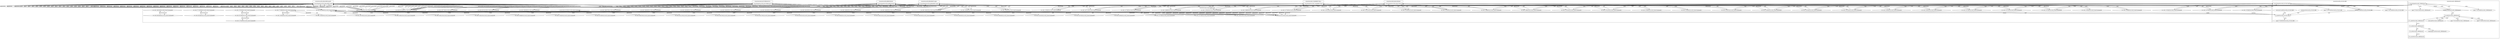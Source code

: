 digraph G {
	"10.1.80.1:56773#ServerID_OuterContainerID"->"1_fwatchdog#ServerID_6dcbcc88d5-mp48t"[ label="GET" ];
	"1_fwatchdog#ServerID_667d78fb58-847xt"->"10.1.80.1:51491#ServerID_OuterContainerID"[ label="RESPONSE" ];
	"10.1.80.1:51491#ServerID_OuterContainerID"->"1_fwatchdog#ServerID_667d78fb58-847xt"[ label="GET" ];
	"1_fwatchdog#ServerID_6dcbcc88d5-mp48t"->"10.1.80.1:56772#ServerID_OuterContainerID"[ label="RESPONSE" ];
	"10.1.80.1:56772#ServerID_OuterContainerID"->"1_fwatchdog#ServerID_6dcbcc88d5-mp48t"[ label="GET" ];
	"10.1.80.1:50356#ServerID_OuterContainerID"->"1_fwatchdog#ServerID_d68681b9e3dc"[ label="read" ];
	"10.1.80.1:51490#ServerID_OuterContainerID"->"1_fwatchdog#ServerID_667d78fb58-847xt"[ label="GET" ];
	"1_fwatchdog#ServerID_667d78fb58-847xt"->"10.1.80.1:51490#ServerID_OuterContainerID"[ label="RESPONSE" ];
	"1_fwatchdog#ServerID_6dcbcc88d5-mp48t"->"10.1.80.1:56773#ServerID_OuterContainerID"[ label="RESPONSE" ];
	"10.1.80.1:50358#ServerID_OuterContainerID"->"1_fwatchdog#ServerID_d68681b9e3dc"[ label="read" ];
	"10.1.80.1:50384#ServerID_OuterContainerID"->"1_fwatchdog#ServerID_8665dd9487-pdgrc"[ label="GET" ];
	"1_fwatchdog#ServerID_8665dd9487-pdgrc"->"10.1.80.1:50384#ServerID_OuterContainerID"[ label="RESPONSE" ];
	"10.1.80.1:50382#ServerID_OuterContainerID"->"1_fwatchdog#ServerID_8665dd9487-pdgrc"[ label="GET" ];
	"1_fwatchdog#ServerID_8665dd9487-pdgrc"->"10.1.80.1:50382#ServerID_OuterContainerID"[ label="RESPONSE" ];
	"10.1.80.1:47692#ServerID_OuterContainerID"->"1_fwatchdog#ServerID_76c96688d7-9bscs"[ label="GET" ];
	"1_fwatchdog#ServerID_d68681b9e3dc"->"10.1.80.1:50358#ServerID_OuterContainerID"[ label="write" ];
	"1_fwatchdog#ServerID_76c96688d7-9bscs"->"10.1.80.1:47692#ServerID_OuterContainerID"[ label="RESPONSE" ];
	"10.1.80.1:47690#ServerID_OuterContainerID"->"1_fwatchdog#ServerID_76c96688d7-9bscs"[ label="GET" ];
	"1_fwatchdog#ServerID_76c96688d7-9bscs"->"10.1.80.1:47690#ServerID_OuterContainerID"[ label="RESPONSE" ];
	"1_fwatchdog#ServerID_d68681b9e3dc"->"10.1.80.1:50356#ServerID_OuterContainerID"[ label="write" ];
	"10.1.80.1:51526#ServerID_OuterContainerID"->"1_fwatchdog#ServerID_667d78fb58-847xt"[ label="GET" ];
	"1_fwatchdog#ServerID_667d78fb58-847xt"->"10.1.80.1:51526#ServerID_OuterContainerID"[ label="RESPONSE" ];
	"10.1.80.1:47664#ServerID_OuterContainerID"->"1_fwatchdog#ServerID_bd3e51d82a9e"[ label="read" ];
	"10.1.80.1:51524#ServerID_OuterContainerID"->"1_fwatchdog#ServerID_667d78fb58-847xt"[ label="GET" ];
	"1_fwatchdog#ServerID_667d78fb58-847xt"->"10.1.80.1:51524#ServerID_OuterContainerID"[ label="RESPONSE" ];
	"10.1.80.1:47666#ServerID_OuterContainerID"->"1_fwatchdog#ServerID_bd3e51d82a9e"[ label="read" ];
	"10.1.80.1:56808#ServerID_OuterContainerID"->"1_fwatchdog#ServerID_6dcbcc88d5-mp48t"[ label="GET" ];
	"1_fwatchdog#ServerID_bd3e51d82a9e"->"10.1.80.1:47666#ServerID_OuterContainerID"[ label="write" ];
	"1_fwatchdog#ServerID_bd3e51d82a9e"->"10.1.80.1:47664#ServerID_OuterContainerID"[ label="write" ];
	"10.1.80.1:51491#ServerID_OuterContainerID"->"1_fwatchdog#ServerID_1f4f60deee3d"[ label="read" ];
	"10.1.80.1:51490#ServerID_OuterContainerID"->"1_fwatchdog#ServerID_1f4f60deee3d"[ label="read" ];
	"10.1.80.1:56806#ServerID_OuterContainerID"->"1_fwatchdog#ServerID_6dcbcc88d5-mp48t"[ label="GET" ];
	"1_fwatchdog#ServerID_6dcbcc88d5-mp48t"->"10.1.80.1:56808#ServerID_OuterContainerID"[ label="RESPONSE" ];
	"1_fwatchdog#ServerID_6dcbcc88d5-mp48t"->"10.1.80.1:56806#ServerID_OuterContainerID"[ label="RESPONSE" ];
	"10.1.80.1:50418#ServerID_OuterContainerID"->"1_fwatchdog#ServerID_8665dd9487-pdgrc"[ label="GET" ];
	"10.1.80.1:50416#ServerID_OuterContainerID"->"1_fwatchdog#ServerID_8665dd9487-pdgrc"[ label="GET" ];
	"1_fwatchdog#ServerID_8665dd9487-pdgrc"->"10.1.80.1:50418#ServerID_OuterContainerID"[ label="RESPONSE" ];
	"1_fwatchdog#ServerID_8665dd9487-pdgrc"->"10.1.80.1:50416#ServerID_OuterContainerID"[ label="RESPONSE" ];
	"10.1.80.183:50288#ServerID_OuterContainerID"->"1_fwatchdog#ServerID_6dcbcc88d5-mp48t"[ label="POST" ];
	"1_fwatchdog#ServerID_6dcbcc88d5-mp48t"->"gateway:8080#ServerID_OuterContainerID"[ label="POST" ];
	"1_fwatchdog#ServerID_6dcbcc88d5-mp48t"->"10.1.80.183:8080#ServerID_OuterContainerID"[ label="POST" ];
	"10.1.80.183:34210#ServerID_OuterContainerID"->"1_fwatchdog#ServerID_667d78fb58-847xt"[ label="POST" ];
	"1_fwatchdog#ServerID_667d78fb58-847xt"->"10.1.80.183:34210#ServerID_OuterContainerID"[ label="RESPONSE" ];
	"10.1.80.183:8080#ServerID_OuterContainerID"->"1_fwatchdog#ServerID_6dcbcc88d5-mp48t"[ label="RESPONSE" ];
	"gateway:8080#ServerID_OuterContainerID"->"1_fwatchdog#ServerID_6dcbcc88d5-mp48t"[ label="RESPONSE" ];
	"1_fwatchdog#ServerID_6dcbcc88d5-mp48t"->"10.1.80.183:50288#ServerID_OuterContainerID"[ label="RESPONSE" ];
	"10.1.80.183:50288#ServerID_OuterContainerID"->"1_fwatchdog#ServerID_6dcbcc88d5-mp48t"[ label="POST" ];
	"1_fwatchdog#ServerID_6dcbcc88d5-mp48t"->"gateway:8080#ServerID_OuterContainerID"[ label="POST" ];
	"1_fwatchdog#ServerID_6dcbcc88d5-mp48t"->"10.1.80.183:8080#ServerID_OuterContainerID"[ label="POST" ];
	"10.1.80.183:34210#ServerID_OuterContainerID"->"1_fwatchdog#ServerID_667d78fb58-847xt"[ label="POST" ];
	"1_fwatchdog#ServerID_667d78fb58-847xt"->"10.1.80.183:34210#ServerID_OuterContainerID"[ label="RESPONSE" ];
	"10.1.80.183:8080#ServerID_OuterContainerID"->"1_fwatchdog#ServerID_6dcbcc88d5-mp48t"[ label="RESPONSE" ];
	"gateway:8080#ServerID_OuterContainerID"->"1_fwatchdog#ServerID_6dcbcc88d5-mp48t"[ label="RESPONSE" ];
	"1_fwatchdog#ServerID_6dcbcc88d5-mp48t"->"10.1.80.183:50288#ServerID_OuterContainerID"[ label="RESPONSE" ];
	"10.1.80.1:47748#ServerID_OuterContainerID"->"1_fwatchdog#ServerID_76c96688d7-9bscs"[ label="GET" ];
	"10.1.80.1:47749#ServerID_OuterContainerID"->"1_fwatchdog#ServerID_76c96688d7-9bscs"[ label="GET" ];
	"1_fwatchdog#ServerID_76c96688d7-9bscs"->"10.1.80.1:47749#ServerID_OuterContainerID"[ label="RESPONSE" ];
	"1_fwatchdog#ServerID_76c96688d7-9bscs"->"10.1.80.1:47748#ServerID_OuterContainerID"[ label="RESPONSE" ];
	"10.1.80.183:50288#ServerID_OuterContainerID"->"1_fwatchdog#ServerID_6dcbcc88d5-mp48t"[ label="POST" ];
	"1_fwatchdog#ServerID_6dcbcc88d5-mp48t"->"gateway:8080#ServerID_OuterContainerID"[ label="POST" ];
	"1_fwatchdog#ServerID_6dcbcc88d5-mp48t"->"10.1.80.183:8080#ServerID_OuterContainerID"[ label="POST" ];
	"10.1.80.183:34210#ServerID_OuterContainerID"->"1_fwatchdog#ServerID_667d78fb58-847xt"[ label="POST" ];
	"1_fwatchdog#ServerID_667d78fb58-847xt"->"10.1.80.183:34210#ServerID_OuterContainerID"[ label="RESPONSE" ];
	"10.1.80.183:8080#ServerID_OuterContainerID"->"1_fwatchdog#ServerID_6dcbcc88d5-mp48t"[ label="RESPONSE" ];
	"gateway:8080#ServerID_OuterContainerID"->"1_fwatchdog#ServerID_6dcbcc88d5-mp48t"[ label="RESPONSE" ];
	"1_fwatchdog#ServerID_6dcbcc88d5-mp48t"->"10.1.80.183:50288#ServerID_OuterContainerID"[ label="RESPONSE" ];
	"10.1.80.183:50288#ServerID_OuterContainerID"->"1_fwatchdog#ServerID_6dcbcc88d5-mp48t"[ label="POST" ];
	"1_fwatchdog#ServerID_6dcbcc88d5-mp48t"->"gateway:8080#ServerID_OuterContainerID"[ label="POST" ];
	"1_fwatchdog#ServerID_6dcbcc88d5-mp48t"->"10.1.80.183:8080#ServerID_OuterContainerID"[ label="POST" ];
	"10.1.80.183:34210#ServerID_OuterContainerID"->"1_fwatchdog#ServerID_667d78fb58-847xt"[ label="POST" ];
	"1_fwatchdog#ServerID_667d78fb58-847xt"->"10.1.80.183:34210#ServerID_OuterContainerID"[ label="RESPONSE" ];
	"10.1.80.183:8080#ServerID_OuterContainerID"->"1_fwatchdog#ServerID_6dcbcc88d5-mp48t"[ label="RESPONSE" ];
	"gateway:8080#ServerID_OuterContainerID"->"1_fwatchdog#ServerID_6dcbcc88d5-mp48t"[ label="RESPONSE" ];
	"1_fwatchdog#ServerID_6dcbcc88d5-mp48t"->"10.1.80.183:50288#ServerID_OuterContainerID"[ label="RESPONSE" ];
	"10.1.80.183:50288#ServerID_OuterContainerID"->"1_fwatchdog#ServerID_6dcbcc88d5-mp48t"[ label="POST" ];
	"1_fwatchdog#ServerID_6dcbcc88d5-mp48t"->"gateway:8080#ServerID_OuterContainerID"[ label="POST" ];
	"1_fwatchdog#ServerID_6dcbcc88d5-mp48t"->"10.1.80.183:8080#ServerID_OuterContainerID"[ label="POST" ];
	"10.1.80.183:34210#ServerID_OuterContainerID"->"1_fwatchdog#ServerID_667d78fb58-847xt"[ label="POST" ];
	"1_fwatchdog#ServerID_667d78fb58-847xt"->"10.1.80.183:34210#ServerID_OuterContainerID"[ label="RESPONSE" ];
	"10.1.80.183:8080#ServerID_OuterContainerID"->"1_fwatchdog#ServerID_6dcbcc88d5-mp48t"[ label="RESPONSE" ];
	"gateway:8080#ServerID_OuterContainerID"->"1_fwatchdog#ServerID_6dcbcc88d5-mp48t"[ label="RESPONSE" ];
	"1_fwatchdog#ServerID_6dcbcc88d5-mp48t"->"10.1.80.183:50288#ServerID_OuterContainerID"[ label="RESPONSE" ];
	"10.1.80.183:50288#ServerID_OuterContainerID"->"1_fwatchdog#ServerID_6dcbcc88d5-mp48t"[ label="POST" ];
	"1_fwatchdog#ServerID_6dcbcc88d5-mp48t"->"gateway:8080#ServerID_OuterContainerID"[ label="POST" ];
	"1_fwatchdog#ServerID_6dcbcc88d5-mp48t"->"10.1.80.183:8080#ServerID_OuterContainerID"[ label="POST" ];
	"10.1.80.183:34210#ServerID_OuterContainerID"->"1_fwatchdog#ServerID_667d78fb58-847xt"[ label="POST" ];
	"1_fwatchdog#ServerID_667d78fb58-847xt"->"10.1.80.183:34210#ServerID_OuterContainerID"[ label="RESPONSE" ];
	"10.1.80.183:8080#ServerID_OuterContainerID"->"1_fwatchdog#ServerID_6dcbcc88d5-mp48t"[ label="RESPONSE" ];
	"gateway:8080#ServerID_OuterContainerID"->"1_fwatchdog#ServerID_6dcbcc88d5-mp48t"[ label="RESPONSE" ];
	"1_fwatchdog#ServerID_6dcbcc88d5-mp48t"->"10.1.80.183:50288#ServerID_OuterContainerID"[ label="RESPONSE" ];
	"10.1.80.183:50288#ServerID_OuterContainerID"->"1_fwatchdog#ServerID_6dcbcc88d5-mp48t"[ label="POST" ];
	"1_fwatchdog#ServerID_6dcbcc88d5-mp48t"->"gateway:8080#ServerID_OuterContainerID"[ label="POST" ];
	"1_fwatchdog#ServerID_6dcbcc88d5-mp48t"->"10.1.80.183:8080#ServerID_OuterContainerID"[ label="POST" ];
	"10.1.80.183:34210#ServerID_OuterContainerID"->"1_fwatchdog#ServerID_667d78fb58-847xt"[ label="POST" ];
	"1_fwatchdog#ServerID_667d78fb58-847xt"->"10.1.80.183:34210#ServerID_OuterContainerID"[ label="RESPONSE" ];
	"10.1.80.183:8080#ServerID_OuterContainerID"->"1_fwatchdog#ServerID_6dcbcc88d5-mp48t"[ label="RESPONSE" ];
	"gateway:8080#ServerID_OuterContainerID"->"1_fwatchdog#ServerID_6dcbcc88d5-mp48t"[ label="RESPONSE" ];
	"1_fwatchdog#ServerID_6dcbcc88d5-mp48t"->"10.1.80.183:50288#ServerID_OuterContainerID"[ label="RESPONSE" ];
	"10.1.80.183:50288#ServerID_OuterContainerID"->"1_fwatchdog#ServerID_6dcbcc88d5-mp48t"[ label="POST" ];
	"1_fwatchdog#ServerID_6dcbcc88d5-mp48t"->"gateway:8080#ServerID_OuterContainerID"[ label="POST" ];
	"1_fwatchdog#ServerID_6dcbcc88d5-mp48t"->"10.1.80.183:8080#ServerID_OuterContainerID"[ label="POST" ];
	"10.1.80.183:34210#ServerID_OuterContainerID"->"1_fwatchdog#ServerID_667d78fb58-847xt"[ label="POST" ];
	"1_fwatchdog#ServerID_667d78fb58-847xt"->"10.1.80.183:34210#ServerID_OuterContainerID"[ label="RESPONSE" ];
	"10.1.80.183:8080#ServerID_OuterContainerID"->"1_fwatchdog#ServerID_6dcbcc88d5-mp48t"[ label="RESPONSE" ];
	"gateway:8080#ServerID_OuterContainerID"->"1_fwatchdog#ServerID_6dcbcc88d5-mp48t"[ label="RESPONSE" ];
	"1_fwatchdog#ServerID_6dcbcc88d5-mp48t"->"10.1.80.183:50288#ServerID_OuterContainerID"[ label="RESPONSE" ];
	"10.1.80.183:50288#ServerID_OuterContainerID"->"1_fwatchdog#ServerID_6dcbcc88d5-mp48t"[ label="POST" ];
	"1_fwatchdog#ServerID_6dcbcc88d5-mp48t"->"gateway:8080#ServerID_OuterContainerID"[ label="POST" ];
	"1_fwatchdog#ServerID_6dcbcc88d5-mp48t"->"10.1.80.183:8080#ServerID_OuterContainerID"[ label="POST" ];
	"10.1.80.183:34210#ServerID_OuterContainerID"->"1_fwatchdog#ServerID_667d78fb58-847xt"[ label="POST" ];
	"1_fwatchdog#ServerID_667d78fb58-847xt"->"10.1.80.183:34210#ServerID_OuterContainerID"[ label="RESPONSE" ];
	"10.1.80.183:8080#ServerID_OuterContainerID"->"1_fwatchdog#ServerID_6dcbcc88d5-mp48t"[ label="RESPONSE" ];
	"gateway:8080#ServerID_OuterContainerID"->"1_fwatchdog#ServerID_6dcbcc88d5-mp48t"[ label="RESPONSE" ];
	"1_fwatchdog#ServerID_6dcbcc88d5-mp48t"->"10.1.80.183:50288#ServerID_OuterContainerID"[ label="RESPONSE" ];
	"10.1.80.183:50288#ServerID_OuterContainerID"->"1_fwatchdog#ServerID_6dcbcc88d5-mp48t"[ label="POST" ];
	"1_fwatchdog#ServerID_6dcbcc88d5-mp48t"->"gateway:8080#ServerID_OuterContainerID"[ label="POST" ];
	"1_fwatchdog#ServerID_6dcbcc88d5-mp48t"->"10.1.80.183:8080#ServerID_OuterContainerID"[ label="POST" ];
	"10.1.80.183:34210#ServerID_OuterContainerID"->"1_fwatchdog#ServerID_667d78fb58-847xt"[ label="POST" ];
	"1_fwatchdog#ServerID_667d78fb58-847xt"->"10.1.80.183:34210#ServerID_OuterContainerID"[ label="RESPONSE" ];
	"10.1.80.183:8080#ServerID_OuterContainerID"->"1_fwatchdog#ServerID_6dcbcc88d5-mp48t"[ label="RESPONSE" ];
	"gateway:8080#ServerID_OuterContainerID"->"1_fwatchdog#ServerID_6dcbcc88d5-mp48t"[ label="RESPONSE" ];
	"1_fwatchdog#ServerID_6dcbcc88d5-mp48t"->"10.1.80.183:50288#ServerID_OuterContainerID"[ label="RESPONSE" ];
	"10.1.80.183:50288#ServerID_OuterContainerID"->"1_fwatchdog#ServerID_6dcbcc88d5-mp48t"[ label="POST" ];
	"1_fwatchdog#ServerID_6dcbcc88d5-mp48t"->"gateway:8080#ServerID_OuterContainerID"[ label="POST" ];
	"1_fwatchdog#ServerID_6dcbcc88d5-mp48t"->"10.1.80.183:8080#ServerID_OuterContainerID"[ label="POST" ];
	"10.1.80.183:34210#ServerID_OuterContainerID"->"1_fwatchdog#ServerID_667d78fb58-847xt"[ label="POST" ];
	"1_fwatchdog#ServerID_667d78fb58-847xt"->"10.1.80.183:34210#ServerID_OuterContainerID"[ label="RESPONSE" ];
	"10.1.80.183:8080#ServerID_OuterContainerID"->"1_fwatchdog#ServerID_6dcbcc88d5-mp48t"[ label="RESPONSE" ];
	"gateway:8080#ServerID_OuterContainerID"->"1_fwatchdog#ServerID_6dcbcc88d5-mp48t"[ label="RESPONSE" ];
	"1_fwatchdog#ServerID_6dcbcc88d5-mp48t"->"10.1.80.183:50288#ServerID_OuterContainerID"[ label="RESPONSE" ];
	"10.1.80.183:50288#ServerID_OuterContainerID"->"1_fwatchdog#ServerID_6dcbcc88d5-mp48t"[ label="POST" ];
	"1_fwatchdog#ServerID_6dcbcc88d5-mp48t"->"gateway:8080#ServerID_OuterContainerID"[ label="POST" ];
	"1_fwatchdog#ServerID_6dcbcc88d5-mp48t"->"10.1.80.183:8080#ServerID_OuterContainerID"[ label="POST" ];
	"10.1.80.183:34210#ServerID_OuterContainerID"->"1_fwatchdog#ServerID_667d78fb58-847xt"[ label="POST" ];
	"1_fwatchdog#ServerID_667d78fb58-847xt"->"10.1.80.183:34210#ServerID_OuterContainerID"[ label="RESPONSE" ];
	"10.1.80.183:8080#ServerID_OuterContainerID"->"1_fwatchdog#ServerID_6dcbcc88d5-mp48t"[ label="RESPONSE" ];
	"gateway:8080#ServerID_OuterContainerID"->"1_fwatchdog#ServerID_6dcbcc88d5-mp48t"[ label="RESPONSE" ];
	"1_fwatchdog#ServerID_6dcbcc88d5-mp48t"->"10.1.80.183:50288#ServerID_OuterContainerID"[ label="RESPONSE" ];
	"10.1.80.183:50288#ServerID_OuterContainerID"->"1_fwatchdog#ServerID_6dcbcc88d5-mp48t"[ label="POST" ];
	"1_fwatchdog#ServerID_6dcbcc88d5-mp48t"->"gateway:8080#ServerID_OuterContainerID"[ label="POST" ];
	"1_fwatchdog#ServerID_6dcbcc88d5-mp48t"->"10.1.80.183:8080#ServerID_OuterContainerID"[ label="POST" ];
	"10.1.80.183:34210#ServerID_OuterContainerID"->"1_fwatchdog#ServerID_667d78fb58-847xt"[ label="POST" ];
	"1_fwatchdog#ServerID_667d78fb58-847xt"->"10.1.80.183:34210#ServerID_OuterContainerID"[ label="RESPONSE" ];
	"10.1.80.183:8080#ServerID_OuterContainerID"->"1_fwatchdog#ServerID_6dcbcc88d5-mp48t"[ label="RESPONSE" ];
	"gateway:8080#ServerID_OuterContainerID"->"1_fwatchdog#ServerID_6dcbcc88d5-mp48t"[ label="RESPONSE" ];
	"1_fwatchdog#ServerID_6dcbcc88d5-mp48t"->"10.1.80.183:50288#ServerID_OuterContainerID"[ label="RESPONSE" ];
	"10.1.80.183:50288#ServerID_OuterContainerID"->"1_fwatchdog#ServerID_6dcbcc88d5-mp48t"[ label="POST" ];
	"1_fwatchdog#ServerID_6dcbcc88d5-mp48t"->"gateway:8080#ServerID_OuterContainerID"[ label="POST" ];
	"1_fwatchdog#ServerID_6dcbcc88d5-mp48t"->"10.1.80.183:8080#ServerID_OuterContainerID"[ label="POST" ];
	"10.1.80.183:34210#ServerID_OuterContainerID"->"1_fwatchdog#ServerID_667d78fb58-847xt"[ label="POST" ];
	"1_fwatchdog#ServerID_667d78fb58-847xt"->"10.1.80.183:34210#ServerID_OuterContainerID"[ label="RESPONSE" ];
	"10.1.80.183:8080#ServerID_OuterContainerID"->"1_fwatchdog#ServerID_6dcbcc88d5-mp48t"[ label="RESPONSE" ];
	"gateway:8080#ServerID_OuterContainerID"->"1_fwatchdog#ServerID_6dcbcc88d5-mp48t"[ label="RESPONSE" ];
	"1_fwatchdog#ServerID_6dcbcc88d5-mp48t"->"10.1.80.183:50288#ServerID_OuterContainerID"[ label="RESPONSE" ];
	"10.1.80.183:50288#ServerID_OuterContainerID"->"1_fwatchdog#ServerID_6dcbcc88d5-mp48t"[ label="POST" ];
	"1_fwatchdog#ServerID_6dcbcc88d5-mp48t"->"gateway:8080#ServerID_OuterContainerID"[ label="POST" ];
	"1_fwatchdog#ServerID_6dcbcc88d5-mp48t"->"10.1.80.183:8080#ServerID_OuterContainerID"[ label="POST" ];
	"10.1.80.183:34210#ServerID_OuterContainerID"->"1_fwatchdog#ServerID_667d78fb58-847xt"[ label="POST" ];
	"1_fwatchdog#ServerID_667d78fb58-847xt"->"10.1.80.183:34210#ServerID_OuterContainerID"[ label="RESPONSE" ];
	"10.1.80.183:8080#ServerID_OuterContainerID"->"1_fwatchdog#ServerID_6dcbcc88d5-mp48t"[ label="RESPONSE" ];
	"gateway:8080#ServerID_OuterContainerID"->"1_fwatchdog#ServerID_6dcbcc88d5-mp48t"[ label="RESPONSE" ];
	"1_fwatchdog#ServerID_6dcbcc88d5-mp48t"->"10.1.80.183:50288#ServerID_OuterContainerID"[ label="RESPONSE" ];
	"10.1.80.183:50288#ServerID_OuterContainerID"->"1_fwatchdog#ServerID_6dcbcc88d5-mp48t"[ label="POST" ];
	"1_fwatchdog#ServerID_6dcbcc88d5-mp48t"->"gateway:8080#ServerID_OuterContainerID"[ label="POST" ];
	"1_fwatchdog#ServerID_6dcbcc88d5-mp48t"->"10.1.80.183:8080#ServerID_OuterContainerID"[ label="POST" ];
	"10.1.80.183:34210#ServerID_OuterContainerID"->"1_fwatchdog#ServerID_667d78fb58-847xt"[ label="POST" ];
	"1_fwatchdog#ServerID_667d78fb58-847xt"->"10.1.80.183:34210#ServerID_OuterContainerID"[ label="RESPONSE" ];
	"10.1.80.183:8080#ServerID_OuterContainerID"->"1_fwatchdog#ServerID_6dcbcc88d5-mp48t"[ label="RESPONSE" ];
	"gateway:8080#ServerID_OuterContainerID"->"1_fwatchdog#ServerID_6dcbcc88d5-mp48t"[ label="RESPONSE" ];
	"1_fwatchdog#ServerID_6dcbcc88d5-mp48t"->"10.1.80.183:50288#ServerID_OuterContainerID"[ label="RESPONSE" ];
	"10.1.80.1:51690#ServerID_OuterContainerID"->"1_fwatchdog#ServerID_667d78fb58-847xt"[ label="GET" ];
	"10.1.80.1:51692#ServerID_OuterContainerID"->"1_fwatchdog#ServerID_667d78fb58-847xt"[ label="GET" ];
	"1_fwatchdog#ServerID_667d78fb58-847xt"->"10.1.80.1:51690#ServerID_OuterContainerID"[ label="RESPONSE" ];
	"1_fwatchdog#ServerID_667d78fb58-847xt"->"10.1.80.1:51692#ServerID_OuterContainerID"[ label="RESPONSE" ];
	"10.1.80.183:50288#ServerID_OuterContainerID"->"1_fwatchdog#ServerID_6dcbcc88d5-mp48t"[ label="POST" ];
	"1_fwatchdog#ServerID_6dcbcc88d5-mp48t"->"gateway:8080#ServerID_OuterContainerID"[ label="POST" ];
	"1_fwatchdog#ServerID_6dcbcc88d5-mp48t"->"10.1.80.183:8080#ServerID_OuterContainerID"[ label="POST" ];
	"10.1.80.183:34210#ServerID_OuterContainerID"->"1_fwatchdog#ServerID_667d78fb58-847xt"[ label="POST" ];
	"1_fwatchdog#ServerID_667d78fb58-847xt"->"10.1.80.183:34210#ServerID_OuterContainerID"[ label="RESPONSE" ];
	"10.1.80.183:8080#ServerID_OuterContainerID"->"1_fwatchdog#ServerID_6dcbcc88d5-mp48t"[ label="RESPONSE" ];
	"gateway:8080#ServerID_OuterContainerID"->"1_fwatchdog#ServerID_6dcbcc88d5-mp48t"[ label="RESPONSE" ];
	"1_fwatchdog#ServerID_6dcbcc88d5-mp48t"->"10.1.80.183:50288#ServerID_OuterContainerID"[ label="RESPONSE" ];
	"10.1.80.1:56980#ServerID_OuterContainerID"->"1_fwatchdog#ServerID_6dcbcc88d5-mp48t"[ label="GET" ];
	"10.1.80.1:56982#ServerID_OuterContainerID"->"1_fwatchdog#ServerID_6dcbcc88d5-mp48t"[ label="GET" ];
	"1_fwatchdog#ServerID_6dcbcc88d5-mp48t"->"10.1.80.1:56980#ServerID_OuterContainerID"[ label="RESPONSE" ];
	"1_fwatchdog#ServerID_6dcbcc88d5-mp48t"->"10.1.80.1:56982#ServerID_OuterContainerID"[ label="RESPONSE" ];
	"10.1.80.183:50288#ServerID_OuterContainerID"->"1_fwatchdog#ServerID_6dcbcc88d5-mp48t"[ label="POST" ];
	"1_fwatchdog#ServerID_6dcbcc88d5-mp48t"->"10.1.80.183:8080#ServerID_OuterContainerID"[ label="POST" ];
	"1_fwatchdog#ServerID_6dcbcc88d5-mp48t"->"gateway:8080#ServerID_OuterContainerID"[ label="POST" ];
	"10.1.80.183:34210#ServerID_OuterContainerID"->"1_fwatchdog#ServerID_667d78fb58-847xt"[ label="POST" ];
	"1_fwatchdog#ServerID_667d78fb58-847xt"->"10.1.80.183:34210#ServerID_OuterContainerID"[ label="RESPONSE" ];
	"10.1.80.183:8080#ServerID_OuterContainerID"->"1_fwatchdog#ServerID_6dcbcc88d5-mp48t"[ label="RESPONSE" ];
	"gateway:8080#ServerID_OuterContainerID"->"1_fwatchdog#ServerID_6dcbcc88d5-mp48t"[ label="RESPONSE" ];
	"1_fwatchdog#ServerID_6dcbcc88d5-mp48t"->"10.1.80.183:50288#ServerID_OuterContainerID"[ label="RESPONSE" ];
	"10.1.80.183:50288#ServerID_OuterContainerID"->"1_fwatchdog#ServerID_6dcbcc88d5-mp48t"[ label="POST" ];
	"1_fwatchdog#ServerID_6dcbcc88d5-mp48t"->"gateway:8080#ServerID_OuterContainerID"[ label="POST" ];
	"1_fwatchdog#ServerID_6dcbcc88d5-mp48t"->"10.1.80.183:8080#ServerID_OuterContainerID"[ label="POST" ];
	"10.1.80.183:34210#ServerID_OuterContainerID"->"1_fwatchdog#ServerID_667d78fb58-847xt"[ label="POST" ];
	"1_fwatchdog#ServerID_667d78fb58-847xt"->"10.1.80.183:34210#ServerID_OuterContainerID"[ label="RESPONSE" ];
	"10.1.80.183:8080#ServerID_OuterContainerID"->"1_fwatchdog#ServerID_6dcbcc88d5-mp48t"[ label="RESPONSE" ];
	"gateway:8080#ServerID_OuterContainerID"->"1_fwatchdog#ServerID_6dcbcc88d5-mp48t"[ label="RESPONSE" ];
	"1_fwatchdog#ServerID_6dcbcc88d5-mp48t"->"10.1.80.183:50288#ServerID_OuterContainerID"[ label="RESPONSE" ];
	"10.1.80.1:50604#ServerID_OuterContainerID"->"1_fwatchdog#ServerID_8665dd9487-pdgrc"[ label="GET" ];
	"10.1.80.1:50605#ServerID_OuterContainerID"->"1_fwatchdog#ServerID_8665dd9487-pdgrc"[ label="GET" ];
	"1_fwatchdog#ServerID_8665dd9487-pdgrc"->"10.1.80.1:50605#ServerID_OuterContainerID"[ label="RESPONSE" ];
	"1_fwatchdog#ServerID_8665dd9487-pdgrc"->"10.1.80.1:50604#ServerID_OuterContainerID"[ label="RESPONSE" ];
	"10.1.80.1:47913#ServerID_OuterContainerID"->"1_fwatchdog#ServerID_76c96688d7-9bscs"[ label="GET" ];
	"1_fwatchdog#ServerID_76c96688d7-9bscs"->"10.1.80.1:47913#ServerID_OuterContainerID"[ label="RESPONSE" ];
	"10.1.80.1:47912#ServerID_OuterContainerID"->"1_fwatchdog#ServerID_76c96688d7-9bscs"[ label="GET" ];
	"1_fwatchdog#ServerID_76c96688d7-9bscs"->"10.1.80.1:47912#ServerID_OuterContainerID"[ label="RESPONSE" ];
	"10.1.80.1:51740#ServerID_OuterContainerID"->"1_fwatchdog#ServerID_667d78fb58-847xt"[ label="GET" ];
	"10.1.80.1:51741#ServerID_OuterContainerID"->"1_fwatchdog#ServerID_667d78fb58-847xt"[ label="GET" ];
	"1_fwatchdog#ServerID_667d78fb58-847xt"->"10.1.80.1:51741#ServerID_OuterContainerID"[ label="RESPONSE" ];
	"1_fwatchdog#ServerID_667d78fb58-847xt"->"10.1.80.1:51740#ServerID_OuterContainerID"[ label="RESPONSE" ];
	"10.1.80.1:57024#ServerID_OuterContainerID"->"1_fwatchdog#ServerID_6dcbcc88d5-mp48t"[ label="GET" ];
	"10.1.80.1:57022#ServerID_OuterContainerID"->"1_fwatchdog#ServerID_6dcbcc88d5-mp48t"[ label="GET" ];
	"1_fwatchdog#ServerID_6dcbcc88d5-mp48t"->"10.1.80.1:57022#ServerID_OuterContainerID"[ label="RESPONSE" ];
	"1_fwatchdog#ServerID_6dcbcc88d5-mp48t"->"10.1.80.1:57024#ServerID_OuterContainerID"[ label="RESPONSE" ];
	"10.1.80.1:50632#ServerID_OuterContainerID"->"1_fwatchdog#ServerID_8665dd9487-pdgrc"[ label="GET" ];
	"10.1.80.1:50630#ServerID_OuterContainerID"->"1_fwatchdog#ServerID_8665dd9487-pdgrc"[ label="GET" ];
	"1_fwatchdog#ServerID_8665dd9487-pdgrc"->"10.1.80.1:50630#ServerID_OuterContainerID"[ label="RESPONSE" ];
	"1_fwatchdog#ServerID_8665dd9487-pdgrc"->"10.1.80.1:50632#ServerID_OuterContainerID"[ label="RESPONSE" ];
	"10.1.80.1:47938#ServerID_OuterContainerID"->"1_fwatchdog#ServerID_76c96688d7-9bscs"[ label="GET" ];
	"1_fwatchdog#ServerID_76c96688d7-9bscs"->"10.1.80.1:47938#ServerID_OuterContainerID"[ label="RESPONSE" ];
	"10.1.80.1:47939#ServerID_OuterContainerID"->"1_fwatchdog#ServerID_76c96688d7-9bscs"[ label="GET" ];
	"1_fwatchdog#ServerID_76c96688d7-9bscs"->"10.1.80.1:47939#ServerID_OuterContainerID"[ label="RESPONSE" ];
	"10.1.80.1:51764#ServerID_OuterContainerID"->"1_fwatchdog#ServerID_667d78fb58-847xt"[ label="GET" ];
	"10.1.80.1:56772#ServerID_OuterContainerID"->"1_fwatchdog#ServerID_e47e2b15aff4"[ label="read" ];
	"10.1.80.1:51765#ServerID_OuterContainerID"->"1_fwatchdog#ServerID_667d78fb58-847xt"[ label="GET" ];
	"1_fwatchdog#ServerID_667d78fb58-847xt"->"10.1.80.1:51765#ServerID_OuterContainerID"[ label="RESPONSE" ];
	"1_fwatchdog#ServerID_667d78fb58-847xt"->"10.1.80.1:51764#ServerID_OuterContainerID"[ label="RESPONSE" ];
	"1_fwatchdog#ServerID_1f4f60deee3d"->"10.1.80.1:51490#ServerID_OuterContainerID"[ label="write" ];
	"1_fwatchdog#ServerID_1f4f60deee3d"->"10.1.80.1:51491#ServerID_OuterContainerID"[ label="write" ];
	"10.1.80.1:56773#ServerID_OuterContainerID"->"1_fwatchdog#ServerID_e47e2b15aff4"[ label="read" ];
	"1_fwatchdog#ServerID_e47e2b15aff4"->"10.1.80.1:56772#ServerID_OuterContainerID"[ label="write" ];
	"1_fwatchdog#ServerID_e47e2b15aff4"->"10.1.80.1:56773#ServerID_OuterContainerID"[ label="write" ];
	"10.1.80.1:50382#ServerID_OuterContainerID"->"1_fwatchdog#ServerID_d68681b9e3dc"[ label="read" ];
	"10.1.80.1:50384#ServerID_OuterContainerID"->"1_fwatchdog#ServerID_d68681b9e3dc"[ label="read" ];
	"1_fwatchdog#ServerID_d68681b9e3dc"->"10.1.80.1:50384#ServerID_OuterContainerID"[ label="write" ];
	"1_fwatchdog#ServerID_d68681b9e3dc"->"10.1.80.1:50382#ServerID_OuterContainerID"[ label="write" ];
	"10.1.80.1:47692#ServerID_OuterContainerID"->"1_fwatchdog#ServerID_bd3e51d82a9e"[ label="read" ];
	"10.1.80.1:47690#ServerID_OuterContainerID"->"1_fwatchdog#ServerID_bd3e51d82a9e"[ label="read" ];
	"1_fwatchdog#ServerID_bd3e51d82a9e"->"10.1.80.1:47692#ServerID_OuterContainerID"[ label="write" ];
	"1_fwatchdog#ServerID_bd3e51d82a9e"->"10.1.80.1:47690#ServerID_OuterContainerID"[ label="write" ];
	"10.1.80.1:51524#ServerID_OuterContainerID"->"1_fwatchdog#ServerID_1f4f60deee3d"[ label="read" ];
	"10.1.80.1:51526#ServerID_OuterContainerID"->"1_fwatchdog#ServerID_1f4f60deee3d"[ label="read" ];
	"1_fwatchdog#ServerID_1f4f60deee3d"->"10.1.80.1:51526#ServerID_OuterContainerID"[ label="write" ];
	"1_fwatchdog#ServerID_1f4f60deee3d"->"10.1.80.1:51524#ServerID_OuterContainerID"[ label="write" ];
	"10.1.80.1:56806#ServerID_OuterContainerID"->"1_fwatchdog#ServerID_e47e2b15aff4"[ label="read" ];
	"10.1.80.1:56808#ServerID_OuterContainerID"->"1_fwatchdog#ServerID_e47e2b15aff4"[ label="read" ];
	"1_fwatchdog#ServerID_e47e2b15aff4"->"10.1.80.1:56808#ServerID_OuterContainerID"[ label="write" ];
	"1_fwatchdog#ServerID_e47e2b15aff4"->"10.1.80.1:56806#ServerID_OuterContainerID"[ label="write" ];
	"10.1.80.1:50418#ServerID_OuterContainerID"->"1_fwatchdog#ServerID_d68681b9e3dc"[ label="read" ];
	"1_fwatchdog#ServerID_d68681b9e3dc"->"10.1.80.1:50418#ServerID_OuterContainerID"[ label="write" ];
	"10.1.80.1:50416#ServerID_OuterContainerID"->"1_fwatchdog#ServerID_d68681b9e3dc"[ label="read" ];
	"1_fwatchdog#ServerID_d68681b9e3dc"->"10.1.80.1:50416#ServerID_OuterContainerID"[ label="write" ];
	"10.1.80.183:50288#ServerID_OuterContainerID"->"1_fwatchdog#ServerID_e47e2b15aff4"[ label="read" ];
	"1_fwatchdog#ServerID_e47e2b15aff4"->"pipe:[77302195]#ServerID_e47e2b15aff4"[ label="write" ];
	"1_fwatchdog#ServerID_e47e2b15aff4"->"localhost:3000#ServerID_e47e2b15aff4"[ label="connect" ];
	"localhost:3000#ServerID_e47e2b15aff4"->"1_fwatchdog#ServerID_e47e2b15aff4"[ label="read" ];
	"1_fwatchdog#ServerID_e47e2b15aff4"->"localhost:3000#ServerID_e47e2b15aff4"[ label="write" ];
	"localhost:3000#ServerID_e47e2b15aff4"->"9_node#ServerID_e47e2b15aff4"[ label="read" ];
	"9_node#ServerID_e47e2b15aff4"->"pipe:[77303685]#ServerID_e47e2b15aff4"[ label="write" ];
	"/etc/hosts#ServerID_e47e2b15aff4"->"9_node#ServerID_e47e2b15aff4"[ label="read" ];
	"9_node#ServerID_e47e2b15aff4"->"10.152.183.10:53#ServerID_OuterContainerID"[ label="sendto" ];
	"/etc/resolv.conf#ServerID_e47e2b15aff4"->"9_node#ServerID_e47e2b15aff4"[ label="read" ];
	"10.152.183.10:53#ServerID_OuterContainerID"->"9_node#ServerID_e47e2b15aff4"[ label="recvfrom" ];
	"9_node#ServerID_e47e2b15aff4"->"gateway:8080#ServerID_OuterContainerID"[ label="connect" ];
	"10.1.80.183:34210#ServerID_OuterContainerID"->"1_fwatchdog#ServerID_1f4f60deee3d"[ label="read" ];
	"localhost:3000#ServerID_1f4f60deee3d"->"1_fwatchdog#ServerID_1f4f60deee3d"[ label="read" ];
	"1_fwatchdog#ServerID_1f4f60deee3d"->"pipe:[77303347]#ServerID_1f4f60deee3d"[ label="write" ];
	"1_fwatchdog#ServerID_1f4f60deee3d"->"localhost:3000#ServerID_1f4f60deee3d"[ label="connect" ];
	"1_fwatchdog#ServerID_1f4f60deee3d"->"localhost:3000#ServerID_1f4f60deee3d"[ label="write" ];
	"localhost:3000#ServerID_1f4f60deee3d"->"10_node#ServerID_1f4f60deee3d"[ label="read" ];
	"10_node#ServerID_1f4f60deee3d"->"pipe:[77302348]#ServerID_1f4f60deee3d"[ label="write" ];
	"1_fwatchdog#ServerID_1f4f60deee3d"->"pipe:[77303348]#ServerID_1f4f60deee3d"[ label="write" ];
	"gateway:8080#ServerID_OuterContainerID"->"9_node#ServerID_e47e2b15aff4"[ label="read" ];
	"1_fwatchdog#ServerID_1f4f60deee3d"->"10.1.80.183:34210#ServerID_OuterContainerID"[ label="write" ];
	"1_fwatchdog#ServerID_e47e2b15aff4"->"pipe:[77302196]#ServerID_e47e2b15aff4"[ label="write" ];
	"1_fwatchdog#ServerID_e47e2b15aff4"->"10.1.80.183:50288#ServerID_OuterContainerID"[ label="write" ];
	"10.1.80.1:47749#ServerID_OuterContainerID"->"1_fwatchdog#ServerID_bd3e51d82a9e"[ label="read" ];
	"10.1.80.1:47748#ServerID_OuterContainerID"->"1_fwatchdog#ServerID_bd3e51d82a9e"[ label="read" ];
	"1_fwatchdog#ServerID_bd3e51d82a9e"->"10.1.80.1:47749#ServerID_OuterContainerID"[ label="write" ];
	"1_fwatchdog#ServerID_bd3e51d82a9e"->"10.1.80.1:47748#ServerID_OuterContainerID"[ label="write" ];
	"pipe:[77303632]#ServerID_1f4f60deee3d"->"10_node#ServerID_1f4f60deee3d"[ label="read" ];
	"10_node#ServerID_1f4f60deee3d"->"pipe:[77303632]#ServerID_1f4f60deee3d"[ label="write" ];
	"/dev/null#ServerID_1f4f60deee3d"->"10_node#ServerID_1f4f60deee3d"[ label="read" ];
	"10_node#ServerID_1f4f60deee3d"->"91_node#ServerID_1f4f60deee3d"[ label="fork" ];
	"91_sh#ServerID_1f4f60deee3d"->"92_sh#ServerID_1f4f60deee3d"[ label="fork" ];
	"91_node#ServerID_1f4f60deee3d"->"91_sh#ServerID_1f4f60deee3d"[ label="execve" ];
	"92_sh#ServerID_1f4f60deee3d"->"92_touch#ServerID_1f4f60deee3d"[ label="execve" ];
	"91_sh#ServerID_1f4f60deee3d"->"/home/app/3.txt#ServerID_1f4f60deee3d"[ label="write" ];
	"10_node#ServerID_1f4f60deee3d"->"/dev/null#ServerID_1f4f60deee3d"[ label="write" ];
	"10.1.80.1:51692#ServerID_OuterContainerID"->"1_fwatchdog#ServerID_1f4f60deee3d"[ label="read" ];
	"10.1.80.1:51690#ServerID_OuterContainerID"->"1_fwatchdog#ServerID_1f4f60deee3d"[ label="read" ];
	"1_fwatchdog#ServerID_1f4f60deee3d"->"10.1.80.1:51690#ServerID_OuterContainerID"[ label="write" ];
	"1_fwatchdog#ServerID_1f4f60deee3d"->"10.1.80.1:51692#ServerID_OuterContainerID"[ label="write" ];
	"10.1.80.1:56982#ServerID_OuterContainerID"->"1_fwatchdog#ServerID_e47e2b15aff4"[ label="read" ];
	"1_fwatchdog#ServerID_e47e2b15aff4"->"10.1.80.1:56980#ServerID_OuterContainerID"[ label="write" ];
	"10.1.80.1:56980#ServerID_OuterContainerID"->"1_fwatchdog#ServerID_e47e2b15aff4"[ label="read" ];
	"1_fwatchdog#ServerID_e47e2b15aff4"->"10.1.80.1:56982#ServerID_OuterContainerID"[ label="write" ];
	"10.1.80.1:50605#ServerID_OuterContainerID"->"1_fwatchdog#ServerID_d68681b9e3dc"[ label="read" ];
	"1_fwatchdog#ServerID_d68681b9e3dc"->"10.1.80.1:50605#ServerID_OuterContainerID"[ label="write" ];
	"10.1.80.1:50604#ServerID_OuterContainerID"->"1_fwatchdog#ServerID_d68681b9e3dc"[ label="read" ];
	"1_fwatchdog#ServerID_d68681b9e3dc"->"10.1.80.1:50604#ServerID_OuterContainerID"[ label="write" ];
	"1_fwatchdog#ServerID_bd3e51d82a9e"->"10.1.80.1:47913#ServerID_OuterContainerID"[ label="write" ];
	"10.1.80.1:47912#ServerID_OuterContainerID"->"1_fwatchdog#ServerID_bd3e51d82a9e"[ label="read" ];
	"10.1.80.1:47913#ServerID_OuterContainerID"->"1_fwatchdog#ServerID_bd3e51d82a9e"[ label="read" ];
	"1_fwatchdog#ServerID_bd3e51d82a9e"->"10.1.80.1:47912#ServerID_OuterContainerID"[ label="write" ];
	"10.1.80.1:51740#ServerID_OuterContainerID"->"1_fwatchdog#ServerID_1f4f60deee3d"[ label="read" ];
	"10.1.80.1:51741#ServerID_OuterContainerID"->"1_fwatchdog#ServerID_1f4f60deee3d"[ label="read" ];
	"1_fwatchdog#ServerID_1f4f60deee3d"->"10.1.80.1:51740#ServerID_OuterContainerID"[ label="write" ];
	"1_fwatchdog#ServerID_1f4f60deee3d"->"10.1.80.1:51741#ServerID_OuterContainerID"[ label="write" ];
	"10.1.80.1:57024#ServerID_OuterContainerID"->"1_fwatchdog#ServerID_e47e2b15aff4"[ label="read" ];
	"10.1.80.1:57022#ServerID_OuterContainerID"->"1_fwatchdog#ServerID_e47e2b15aff4"[ label="read" ];
	"1_fwatchdog#ServerID_e47e2b15aff4"->"10.1.80.1:57022#ServerID_OuterContainerID"[ label="write" ];
	"10.1.80.1:50630#ServerID_OuterContainerID"->"1_fwatchdog#ServerID_d68681b9e3dc"[ label="read" ];
	"10.1.80.1:50632#ServerID_OuterContainerID"->"1_fwatchdog#ServerID_d68681b9e3dc"[ label="read" ];
	"1_fwatchdog#ServerID_e47e2b15aff4"->"10.1.80.1:57024#ServerID_OuterContainerID"[ label="write" ];
	"1_fwatchdog#ServerID_d68681b9e3dc"->"10.1.80.1:50630#ServerID_OuterContainerID"[ label="write" ];
	"1_fwatchdog#ServerID_d68681b9e3dc"->"10.1.80.1:50632#ServerID_OuterContainerID"[ label="write" ];
	"1_fwatchdog#ServerID_bd3e51d82a9e"->"10.1.80.1:47938#ServerID_OuterContainerID"[ label="write" ];
	"10.1.80.1:47938#ServerID_OuterContainerID"->"1_fwatchdog#ServerID_bd3e51d82a9e"[ label="read" ];
	"10.1.80.1:47939#ServerID_OuterContainerID"->"1_fwatchdog#ServerID_bd3e51d82a9e"[ label="read" ];
	"1_fwatchdog#ServerID_bd3e51d82a9e"->"10.1.80.1:47939#ServerID_OuterContainerID"[ label="write" ];
	"10.1.80.1:51765#ServerID_OuterContainerID"->"1_fwatchdog#ServerID_1f4f60deee3d"[ label="read" ];
	"1_fwatchdog#ServerID_1f4f60deee3d"->"10.1.80.1:51765#ServerID_OuterContainerID"[ label="write" ];
	"10.1.80.1:51764#ServerID_OuterContainerID"->"1_fwatchdog#ServerID_1f4f60deee3d"[ label="read" ];
	"1_fwatchdog#ServerID_1f4f60deee3d"->"10.1.80.1:51764#ServerID_OuterContainerID"[ label="write" ];
	"10.1.80.1:57046#ServerID_OuterContainerID"->"1_fwatchdog#ServerID_e47e2b15aff4"[ label="read" ];
	"1_fwatchdog#ServerID_e47e2b15aff4"->"10.1.80.1:57046#ServerID_OuterContainerID"[ label="write" ];
	"10.1.80.1:57048#ServerID_OuterContainerID"->"1_fwatchdog#ServerID_e47e2b15aff4"[ label="read" ];
	"1_fwatchdog#ServerID_e47e2b15aff4"->"10.1.80.1:57048#ServerID_OuterContainerID"[ label="write" ];
	"10.1.80.1:50657#ServerID_OuterContainerID"->"1_fwatchdog#ServerID_d68681b9e3dc"[ label="read" ];
	"10.1.80.1:50656#ServerID_OuterContainerID"->"1_fwatchdog#ServerID_d68681b9e3dc"[ label="read" ];
	"1_fwatchdog#ServerID_d68681b9e3dc"->"10.1.80.1:50656#ServerID_OuterContainerID"[ label="write" ];
	"1_fwatchdog#ServerID_d68681b9e3dc"->"10.1.80.1:50657#ServerID_OuterContainerID"[ label="write" ];
	"10.1.80.1:47964#ServerID_OuterContainerID"->"1_fwatchdog#ServerID_bd3e51d82a9e"[ label="read" ];
	"10.1.80.1:47966#ServerID_OuterContainerID"->"1_fwatchdog#ServerID_bd3e51d82a9e"[ label="read" ];
	"1_fwatchdog#ServerID_bd3e51d82a9e"->"10.1.80.1:47966#ServerID_OuterContainerID"[ label="write" ];
	"1_fwatchdog#ServerID_bd3e51d82a9e"->"10.1.80.1:47964#ServerID_OuterContainerID"[ label="write" ];
	"10.1.80.177:9090#ServerID_OuterContainerID"->"10.1.80.1:42640#ServerID_OuterContainerID"[ label="RESPONSE" ];
	"10.1.80.1:42640#ServerID_OuterContainerID"->"10.1.80.177:9090#ServerID_OuterContainerID"[ label="GET" ];
	"10.1.80.1:42650#ServerID_OuterContainerID"->"10.1.80.177:9090#ServerID_OuterContainerID"[ label="GET" ];
	"10.1.80.177:9090#ServerID_OuterContainerID"->"10.1.80.1:42650#ServerID_OuterContainerID"[ label="RESPONSE" ];
	"10.1.80.183:8080#ServerID_OuterContainerID"->"10.1.80.1:51746#ServerID_OuterContainerID"[ label="RESPONSE" ];
	"10.1.80.1:51746#ServerID_OuterContainerID"->"10.1.80.183:8080#ServerID_OuterContainerID"[ label="GET" ];
	"10.1.80.1:37202#ServerID_OuterContainerID"->"10.1.80.187:9093#ServerID_OuterContainerID"[ label="GET" ];
	"10.1.80.187:9093#ServerID_OuterContainerID"->"10.1.80.1:37202#ServerID_OuterContainerID"[ label="RESPONSE" ];
	"10.1.80.1:51756#ServerID_OuterContainerID"->"10.1.80.183:8080#ServerID_OuterContainerID"[ label="GET" ];
	"10.1.80.183:8080#ServerID_OuterContainerID"->"10.1.80.1:51756#ServerID_OuterContainerID"[ label="RESPONSE" ];
	"10.1.80.177:32930#ServerID_OuterContainerID"->"10.1.80.183:8082#ServerID_OuterContainerID"[ label="GET" ];
	"10.1.80.183:8082#ServerID_OuterContainerID"->"10.1.80.177:32930#ServerID_OuterContainerID"[ label="RESPONSE" ];
	"10.1.80.1:29251#ServerID_OuterContainerID"->"10.1.80.183:8080#ServerID_OuterContainerID"[ label="POST" ];
	"10.1.80.183:8080#ServerID_OuterContainerID"->"10.1.80.1:29251#ServerID_OuterContainerID"[ label="RESPONSE" ];
	"10.1.80.183:8080#ServerID_OuterContainerID"->"10.0.88.125:31112#ServerID_OuterContainerID"[ label="RESPONSE" ];
	"10.1.80.1:5570#ServerID_OuterContainerID"->"10.1.80.183:8080#ServerID_OuterContainerID"[ label="POST" ];
	"10.1.80.183:8080#ServerID_OuterContainerID"->"10.1.80.1:5570#ServerID_OuterContainerID"[ label="RESPONSE" ];
	"10.1.80.183:8080#ServerID_OuterContainerID"->"10.0.88.125:31112#ServerID_OuterContainerID"[ label="RESPONSE" ];
	"10.1.80.1:62891#ServerID_OuterContainerID"->"10.1.80.183:8080#ServerID_OuterContainerID"[ label="POST" ];
	"10.1.80.183:8080#ServerID_OuterContainerID"->"10.1.80.1:62891#ServerID_OuterContainerID"[ label="RESPONSE" ];
	"10.1.80.183:8080#ServerID_OuterContainerID"->"10.0.88.125:31112#ServerID_OuterContainerID"[ label="RESPONSE" ];
	"10.1.80.1:46451#ServerID_OuterContainerID"->"10.1.80.183:8080#ServerID_OuterContainerID"[ label="POST" ];
	"10.1.80.183:8080#ServerID_OuterContainerID"->"10.1.80.1:46451#ServerID_OuterContainerID"[ label="RESPONSE" ];
	"10.1.80.183:8080#ServerID_OuterContainerID"->"10.0.88.125:31112#ServerID_OuterContainerID"[ label="RESPONSE" ];
	"10.1.80.1:42652#ServerID_OuterContainerID"->"10.1.80.183:8080#ServerID_OuterContainerID"[ label="POST" ];
	"10.1.80.183:8080#ServerID_OuterContainerID"->"10.1.80.1:42652#ServerID_OuterContainerID"[ label="RESPONSE" ];
	"10.1.80.183:8080#ServerID_OuterContainerID"->"10.0.88.125:31112#ServerID_OuterContainerID"[ label="RESPONSE" ];
	"10.1.80.1:50088#ServerID_OuterContainerID"->"10.1.80.183:8080#ServerID_OuterContainerID"[ label="POST" ];
	"10.1.80.183:8080#ServerID_OuterContainerID"->"10.1.80.1:50088#ServerID_OuterContainerID"[ label="RESPONSE" ];
	"10.1.80.183:8080#ServerID_OuterContainerID"->"10.0.88.125:31112#ServerID_OuterContainerID"[ label="RESPONSE" ];
	"10.1.80.1:13364#ServerID_OuterContainerID"->"10.1.80.183:8080#ServerID_OuterContainerID"[ label="POST" ];
	"10.1.80.183:8080#ServerID_OuterContainerID"->"10.1.80.1:13364#ServerID_OuterContainerID"[ label="RESPONSE" ];
	"10.1.80.183:8080#ServerID_OuterContainerID"->"10.0.88.125:31112#ServerID_OuterContainerID"[ label="RESPONSE" ];
	"10.1.80.1:53796#ServerID_OuterContainerID"->"10.1.80.183:8080#ServerID_OuterContainerID"[ label="POST" ];
	"10.1.80.183:8080#ServerID_OuterContainerID"->"10.1.80.1:53796#ServerID_OuterContainerID"[ label="RESPONSE" ];
	"10.1.80.183:8080#ServerID_OuterContainerID"->"10.0.88.125:31112#ServerID_OuterContainerID"[ label="RESPONSE" ];
	"10.1.80.1:60676#ServerID_OuterContainerID"->"10.1.80.183:8080#ServerID_OuterContainerID"[ label="POST" ];
	"10.1.80.183:8080#ServerID_OuterContainerID"->"10.1.80.1:60676#ServerID_OuterContainerID"[ label="RESPONSE" ];
	"10.1.80.1:62115#ServerID_OuterContainerID"->"10.1.80.183:8080#ServerID_OuterContainerID"[ label="POST" ];
	"10.1.80.183:8080#ServerID_OuterContainerID"->"10.0.88.125:31112#ServerID_OuterContainerID"[ label="RESPONSE" ];
	"10.1.80.183:8080#ServerID_OuterContainerID"->"10.1.80.1:62115#ServerID_OuterContainerID"[ label="RESPONSE" ];
	"10.1.80.183:8080#ServerID_OuterContainerID"->"10.0.88.125:31112#ServerID_OuterContainerID"[ label="RESPONSE" ];
	"10.1.80.1:46524#ServerID_OuterContainerID"->"10.1.80.180:8000#ServerID_OuterContainerID"[ label="GET" ];
	"10.1.80.180:8000#ServerID_OuterContainerID"->"10.1.80.1:46524#ServerID_OuterContainerID"[ label="RESPONSE" ];
	"10.1.80.1:39279#ServerID_OuterContainerID"->"10.1.80.183:8080#ServerID_OuterContainerID"[ label="POST" ];
	"10.1.80.183:8080#ServerID_OuterContainerID"->"10.1.80.1:39279#ServerID_OuterContainerID"[ label="RESPONSE" ];
	"10.1.80.183:8080#ServerID_OuterContainerID"->"10.0.88.125:31112#ServerID_OuterContainerID"[ label="RESPONSE" ];
	"10.1.80.1:65170#ServerID_OuterContainerID"->"10.1.80.183:8080#ServerID_OuterContainerID"[ label="POST" ];
	"10.1.80.183:8080#ServerID_OuterContainerID"->"10.1.80.1:65170#ServerID_OuterContainerID"[ label="RESPONSE" ];
	"10.1.80.183:8080#ServerID_OuterContainerID"->"10.0.88.125:31112#ServerID_OuterContainerID"[ label="RESPONSE" ];
	"10.1.80.1:60781#ServerID_OuterContainerID"->"10.1.80.183:8080#ServerID_OuterContainerID"[ label="POST" ];
	"10.1.80.183:8080#ServerID_OuterContainerID"->"10.1.80.1:60781#ServerID_OuterContainerID"[ label="RESPONSE" ];
	"10.1.80.183:8080#ServerID_OuterContainerID"->"10.0.88.125:31112#ServerID_OuterContainerID"[ label="RESPONSE" ];
	"10.1.80.1:6595#ServerID_OuterContainerID"->"10.1.80.183:8080#ServerID_OuterContainerID"[ label="POST" ];
	"10.1.80.183:8080#ServerID_OuterContainerID"->"10.1.80.1:6595#ServerID_OuterContainerID"[ label="RESPONSE" ];
	"10.1.80.183:8080#ServerID_OuterContainerID"->"10.0.88.125:31112#ServerID_OuterContainerID"[ label="RESPONSE" ];
	"10.1.80.1:39531#ServerID_OuterContainerID"->"10.1.80.183:8080#ServerID_OuterContainerID"[ label="POST" ];
	"10.1.80.183:8080#ServerID_OuterContainerID"->"10.1.80.1:39531#ServerID_OuterContainerID"[ label="RESPONSE" ];
	"10.1.80.183:8080#ServerID_OuterContainerID"->"10.0.88.125:31112#ServerID_OuterContainerID"[ label="RESPONSE" ];
	"10.1.80.1:34024#ServerID_OuterContainerID"->"10.1.80.183:8080#ServerID_OuterContainerID"[ label="POST" ];
	"10.1.80.183:8080#ServerID_OuterContainerID"->"10.1.80.1:34024#ServerID_OuterContainerID"[ label="RESPONSE" ];
	"10.1.80.183:8080#ServerID_OuterContainerID"->"10.0.88.125:31112#ServerID_OuterContainerID"[ label="RESPONSE" ];
	"10.1.80.1:26450#ServerID_OuterContainerID"->"10.1.80.183:8080#ServerID_OuterContainerID"[ label="POST" ];
	"10.1.80.183:8080#ServerID_OuterContainerID"->"10.1.80.1:26450#ServerID_OuterContainerID"[ label="RESPONSE" ];
	"10.1.80.183:8080#ServerID_OuterContainerID"->"10.0.88.125:31112#ServerID_OuterContainerID"[ label="RESPONSE" ];
	"10.1.80.1:39636#ServerID_OuterContainerID"->"10.1.80.183:8080#ServerID_OuterContainerID"[ label="POST" ];
	"10.1.80.183:8080#ServerID_OuterContainerID"->"10.1.80.1:39636#ServerID_OuterContainerID"[ label="RESPONSE" ];
	"10.1.80.183:8080#ServerID_OuterContainerID"->"10.0.88.125:31112#ServerID_OuterContainerID"[ label="RESPONSE" ];
	"10.1.80.1:21025#ServerID_OuterContainerID"->"10.1.80.183:8080#ServerID_OuterContainerID"[ label="POST" ];
	"10.1.80.183:8080#ServerID_OuterContainerID"->"10.1.80.1:21025#ServerID_OuterContainerID"[ label="RESPONSE" ];
	"10.1.80.183:8080#ServerID_OuterContainerID"->"10.0.88.125:31112#ServerID_OuterContainerID"[ label="RESPONSE" ];
	"10.1.80.1:51970#ServerID_OuterContainerID"->"10.1.80.183:8080#ServerID_OuterContainerID"[ label="GET" ];
	"10.1.80.183:8080#ServerID_OuterContainerID"->"10.1.80.1:51970#ServerID_OuterContainerID"[ label="RESPONSE" ];
	"10.1.80.1:51994#ServerID_OuterContainerID"->"10.1.80.183:8080#ServerID_OuterContainerID"[ label="GET" ];
	"10.1.80.183:8080#ServerID_OuterContainerID"->"10.1.80.1:51994#ServerID_OuterContainerID"[ label="RESPONSE" ];
	"10.1.80.1:37446#ServerID_OuterContainerID"->"10.1.80.187:9093#ServerID_OuterContainerID"[ label="GET" ];
	"10.1.80.187:9093#ServerID_OuterContainerID"->"10.1.80.1:37446#ServerID_OuterContainerID"[ label="RESPONSE" ];
	subgraph "clusterServerID_1f4f60deee3d" {
	label="clusterServerID_1f4f60deee3d";
	"/dev/null#ServerID_1f4f60deee3d" [ shape=ellipse ];
	"/home/app/3.txt#ServerID_1f4f60deee3d" [ shape=ellipse ];
	"10_node#ServerID_1f4f60deee3d" [ shape=box ];
	"1_fwatchdog#ServerID_1f4f60deee3d" [ shape=box ];
	"91_node#ServerID_1f4f60deee3d" [ shape=box ];
	"91_sh#ServerID_1f4f60deee3d" [ shape=box ];
	"92_sh#ServerID_1f4f60deee3d" [ shape=box ];
	"92_touch#ServerID_1f4f60deee3d" [ shape=box ];
	"localhost:3000#ServerID_1f4f60deee3d" [ shape=diamond ];
	"pipe:[77302348]#ServerID_1f4f60deee3d" [ shape=ellipse ];
	"pipe:[77303347]#ServerID_1f4f60deee3d" [ shape=ellipse ];
	"pipe:[77303348]#ServerID_1f4f60deee3d" [ shape=ellipse ];
	"pipe:[77303632]#ServerID_1f4f60deee3d" [ shape=ellipse ];

}
;
	subgraph "clusterServerID_667d78fb58-847xt" {
	label="clusterServerID_667d78fb58-847xt";
	"1_fwatchdog#ServerID_667d78fb58-847xt" [ shape=box ];

}
;
	subgraph "clusterServerID_6dcbcc88d5-mp48t" {
	label="clusterServerID_6dcbcc88d5-mp48t";
	"1_fwatchdog#ServerID_6dcbcc88d5-mp48t" [ shape=box ];

}
;
	subgraph "clusterServerID_76c96688d7-9bscs" {
	label="clusterServerID_76c96688d7-9bscs";
	"1_fwatchdog#ServerID_76c96688d7-9bscs" [ shape=box ];

}
;
	subgraph "clusterServerID_8665dd9487-pdgrc" {
	label="clusterServerID_8665dd9487-pdgrc";
	"1_fwatchdog#ServerID_8665dd9487-pdgrc" [ shape=box ];

}
;
	subgraph "clusterServerID_OuterContainerID" {
	label="clusterServerID_OuterContainerID";
	"10.0.88.125:31112#ServerID_OuterContainerID" [ shape=diamond ];
	"10.1.80.177:32930#ServerID_OuterContainerID" [ shape=diamond ];
	"10.1.80.177:9090#ServerID_OuterContainerID" [ shape=diamond ];
	"10.1.80.180:8000#ServerID_OuterContainerID" [ shape=diamond ];
	"10.1.80.183:34210#ServerID_OuterContainerID" [ shape=diamond ];
	"10.1.80.183:50288#ServerID_OuterContainerID" [ shape=diamond ];
	"10.1.80.183:8080#ServerID_OuterContainerID" [ shape=diamond ];
	"10.1.80.183:8082#ServerID_OuterContainerID" [ shape=diamond ];
	"10.1.80.187:9093#ServerID_OuterContainerID" [ shape=diamond ];
	"10.1.80.1:13364#ServerID_OuterContainerID" [ shape=diamond ];
	"10.1.80.1:21025#ServerID_OuterContainerID" [ shape=diamond ];
	"10.1.80.1:26450#ServerID_OuterContainerID" [ shape=diamond ];
	"10.1.80.1:29251#ServerID_OuterContainerID" [ shape=diamond ];
	"10.1.80.1:34024#ServerID_OuterContainerID" [ shape=diamond ];
	"10.1.80.1:37202#ServerID_OuterContainerID" [ shape=diamond ];
	"10.1.80.1:37446#ServerID_OuterContainerID" [ shape=diamond ];
	"10.1.80.1:39279#ServerID_OuterContainerID" [ shape=diamond ];
	"10.1.80.1:39531#ServerID_OuterContainerID" [ shape=diamond ];
	"10.1.80.1:39636#ServerID_OuterContainerID" [ shape=diamond ];
	"10.1.80.1:42640#ServerID_OuterContainerID" [ shape=diamond ];
	"10.1.80.1:42650#ServerID_OuterContainerID" [ shape=diamond ];
	"10.1.80.1:42652#ServerID_OuterContainerID" [ shape=diamond ];
	"10.1.80.1:46451#ServerID_OuterContainerID" [ shape=diamond ];
	"10.1.80.1:46524#ServerID_OuterContainerID" [ shape=diamond ];
	"10.1.80.1:47664#ServerID_OuterContainerID" [ shape=diamond ];
	"10.1.80.1:47666#ServerID_OuterContainerID" [ shape=diamond ];
	"10.1.80.1:47690#ServerID_OuterContainerID" [ shape=diamond ];
	"10.1.80.1:47692#ServerID_OuterContainerID" [ shape=diamond ];
	"10.1.80.1:47748#ServerID_OuterContainerID" [ shape=diamond ];
	"10.1.80.1:47749#ServerID_OuterContainerID" [ shape=diamond ];
	"10.1.80.1:47912#ServerID_OuterContainerID" [ shape=diamond ];
	"10.1.80.1:47913#ServerID_OuterContainerID" [ shape=diamond ];
	"10.1.80.1:47938#ServerID_OuterContainerID" [ shape=diamond ];
	"10.1.80.1:47939#ServerID_OuterContainerID" [ shape=diamond ];
	"10.1.80.1:47964#ServerID_OuterContainerID" [ shape=diamond ];
	"10.1.80.1:47966#ServerID_OuterContainerID" [ shape=diamond ];
	"10.1.80.1:50088#ServerID_OuterContainerID" [ shape=diamond ];
	"10.1.80.1:50356#ServerID_OuterContainerID" [ shape=diamond ];
	"10.1.80.1:50358#ServerID_OuterContainerID" [ shape=diamond ];
	"10.1.80.1:50382#ServerID_OuterContainerID" [ shape=diamond ];
	"10.1.80.1:50384#ServerID_OuterContainerID" [ shape=diamond ];
	"10.1.80.1:50416#ServerID_OuterContainerID" [ shape=diamond ];
	"10.1.80.1:50418#ServerID_OuterContainerID" [ shape=diamond ];
	"10.1.80.1:50604#ServerID_OuterContainerID" [ shape=diamond ];
	"10.1.80.1:50605#ServerID_OuterContainerID" [ shape=diamond ];
	"10.1.80.1:50630#ServerID_OuterContainerID" [ shape=diamond ];
	"10.1.80.1:50632#ServerID_OuterContainerID" [ shape=diamond ];
	"10.1.80.1:50656#ServerID_OuterContainerID" [ shape=diamond ];
	"10.1.80.1:50657#ServerID_OuterContainerID" [ shape=diamond ];
	"10.1.80.1:51490#ServerID_OuterContainerID" [ shape=diamond ];
	"10.1.80.1:51491#ServerID_OuterContainerID" [ shape=diamond ];
	"10.1.80.1:51524#ServerID_OuterContainerID" [ shape=diamond ];
	"10.1.80.1:51526#ServerID_OuterContainerID" [ shape=diamond ];
	"10.1.80.1:51690#ServerID_OuterContainerID" [ shape=diamond ];
	"10.1.80.1:51692#ServerID_OuterContainerID" [ shape=diamond ];
	"10.1.80.1:51740#ServerID_OuterContainerID" [ shape=diamond ];
	"10.1.80.1:51741#ServerID_OuterContainerID" [ shape=diamond ];
	"10.1.80.1:51746#ServerID_OuterContainerID" [ shape=diamond ];
	"10.1.80.1:51756#ServerID_OuterContainerID" [ shape=diamond ];
	"10.1.80.1:51764#ServerID_OuterContainerID" [ shape=diamond ];
	"10.1.80.1:51765#ServerID_OuterContainerID" [ shape=diamond ];
	"10.1.80.1:51970#ServerID_OuterContainerID" [ shape=diamond ];
	"10.1.80.1:51994#ServerID_OuterContainerID" [ shape=diamond ];
	"10.1.80.1:53796#ServerID_OuterContainerID" [ shape=diamond ];
	"10.1.80.1:5570#ServerID_OuterContainerID" [ shape=diamond ];
	"10.1.80.1:56772#ServerID_OuterContainerID" [ shape=diamond ];
	"10.1.80.1:56773#ServerID_OuterContainerID" [ shape=diamond ];
	"10.1.80.1:56806#ServerID_OuterContainerID" [ shape=diamond ];
	"10.1.80.1:56808#ServerID_OuterContainerID" [ shape=diamond ];
	"10.1.80.1:56980#ServerID_OuterContainerID" [ shape=diamond ];
	"10.1.80.1:56982#ServerID_OuterContainerID" [ shape=diamond ];
	"10.1.80.1:57022#ServerID_OuterContainerID" [ shape=diamond ];
	"10.1.80.1:57024#ServerID_OuterContainerID" [ shape=diamond ];
	"10.1.80.1:57046#ServerID_OuterContainerID" [ shape=diamond ];
	"10.1.80.1:57048#ServerID_OuterContainerID" [ shape=diamond ];
	"10.1.80.1:60676#ServerID_OuterContainerID" [ shape=diamond ];
	"10.1.80.1:60781#ServerID_OuterContainerID" [ shape=diamond ];
	"10.1.80.1:62115#ServerID_OuterContainerID" [ shape=diamond ];
	"10.1.80.1:62891#ServerID_OuterContainerID" [ shape=diamond ];
	"10.1.80.1:65170#ServerID_OuterContainerID" [ shape=diamond ];
	"10.1.80.1:6595#ServerID_OuterContainerID" [ shape=diamond ];
	"10.152.183.10:53#ServerID_OuterContainerID" [ shape=diamond ];
	"gateway:8080#ServerID_OuterContainerID" [ shape=diamond ];

}
;
	subgraph "clusterServerID_bd3e51d82a9e" {
	label="clusterServerID_bd3e51d82a9e";
	"1_fwatchdog#ServerID_bd3e51d82a9e" [ shape=box ];

}
;
	subgraph "clusterServerID_d68681b9e3dc" {
	label="clusterServerID_d68681b9e3dc";
	"1_fwatchdog#ServerID_d68681b9e3dc" [ shape=box ];

}
;
	subgraph "clusterServerID_e47e2b15aff4" {
	label="clusterServerID_e47e2b15aff4";
	"/etc/hosts#ServerID_e47e2b15aff4" [ shape=ellipse ];
	"/etc/resolv.conf#ServerID_e47e2b15aff4" [ shape=ellipse ];
	"1_fwatchdog#ServerID_e47e2b15aff4" [ shape=box ];
	"9_node#ServerID_e47e2b15aff4" [ shape=box ];
	"localhost:3000#ServerID_e47e2b15aff4" [ shape=diamond ];
	"pipe:[77302195]#ServerID_e47e2b15aff4" [ shape=ellipse ];
	"pipe:[77302196]#ServerID_e47e2b15aff4" [ shape=ellipse ];
	"pipe:[77303685]#ServerID_e47e2b15aff4" [ shape=ellipse ];

}
;

}
